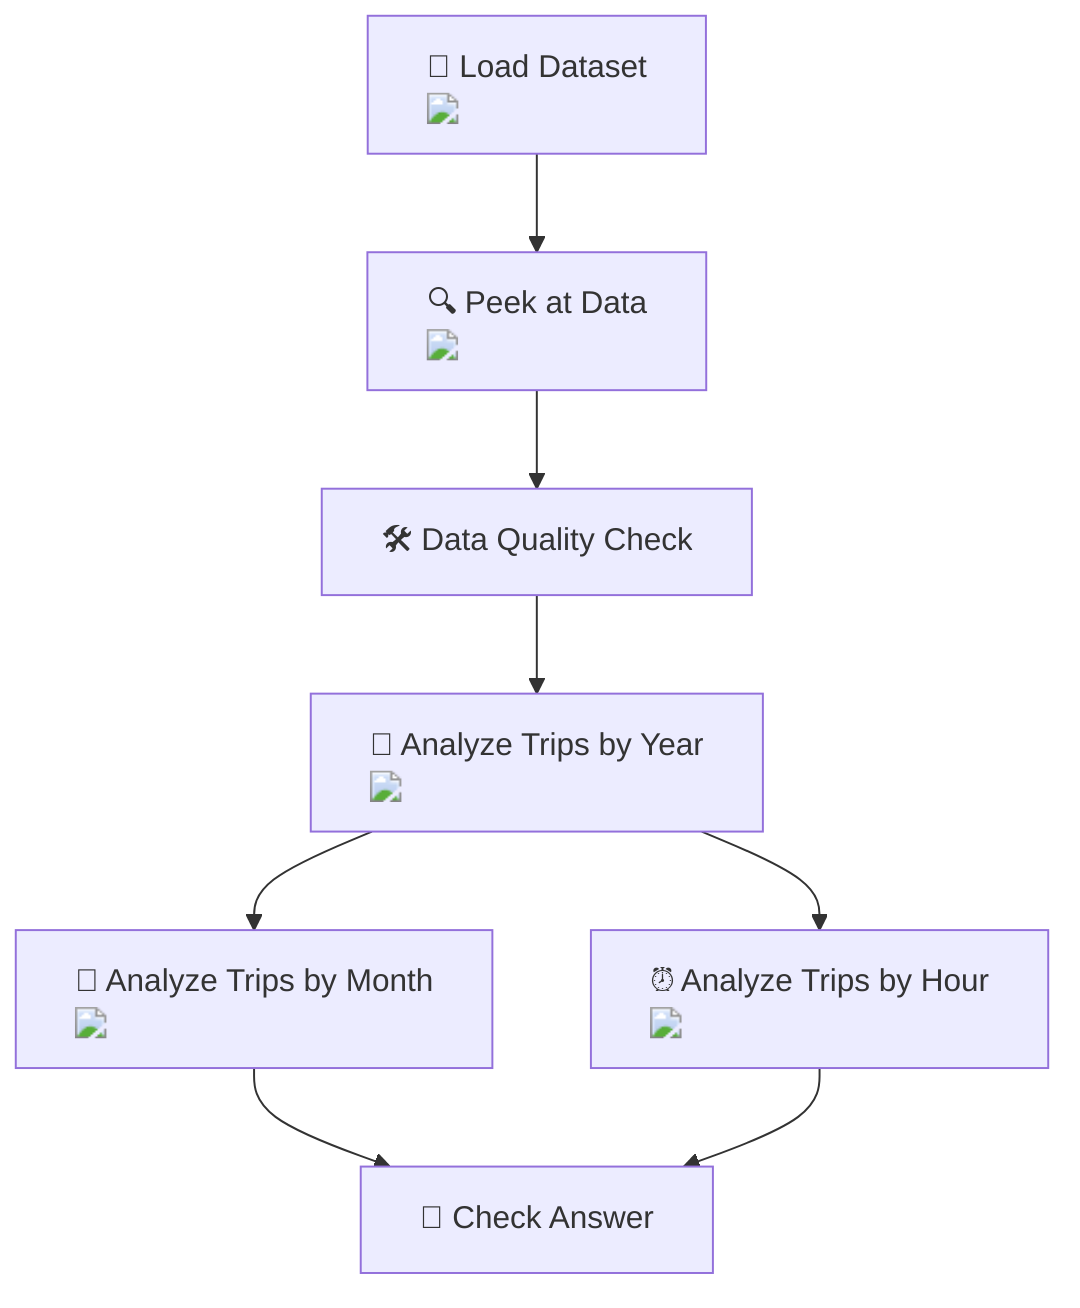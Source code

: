 flowchart TD
    A["📂 Load Dataset <img src='icons/database.svg' />"] --> B["🔍 Peek at Data <img src='dummy_plots/table.svg' />"]
    B --> C["🛠️ Data Quality Check"]
    C --> D["📅 Analyze Trips by Year <img src='dummy_plots/barplot_template.svg' />"]
    D --> E["📅 Analyze Trips by Month <img src='dummy_plots/barplot_template.svg' />"]
    D --> F["⏰ Analyze Trips by Hour <img src='dummy_plots/barplot_template.svg' />"]
    E --> G["🏁 Check Answer"]
    F --> G